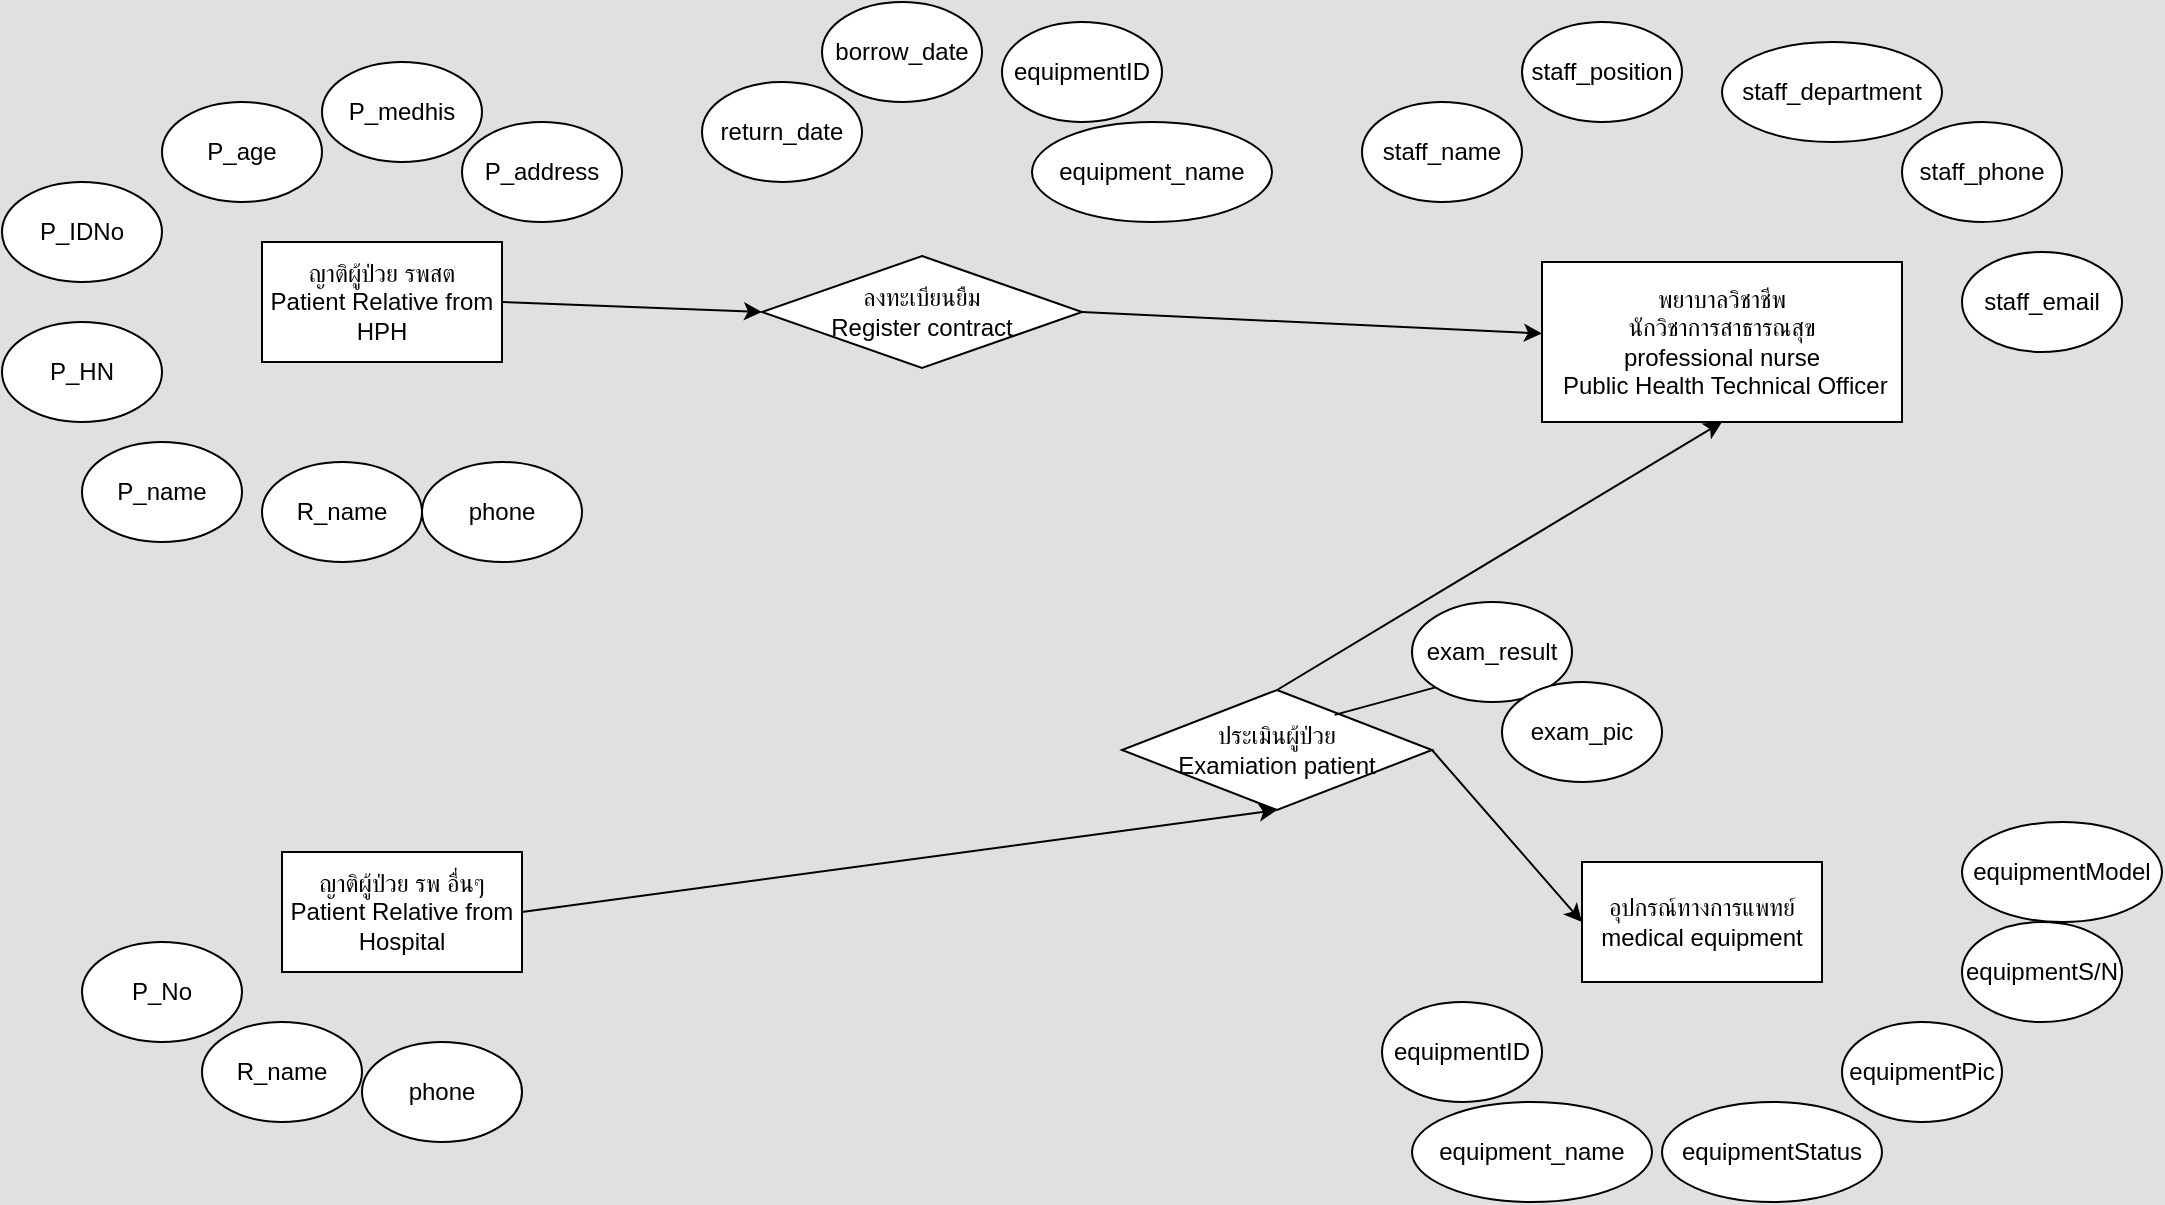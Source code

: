 <mxfile version="24.3.1" type="device">
  <diagram name="Page-1" id="AXQzxZPeRJ-sjg1GJKHG">
    <mxGraphModel dx="1500" dy="757" grid="1" gridSize="10" guides="1" tooltips="1" connect="1" arrows="1" fold="1" page="1" pageScale="1" pageWidth="1169" pageHeight="827" background="#E0E0E0" math="0" shadow="0">
      <root>
        <mxCell id="0" />
        <mxCell id="1" parent="0" />
        <mxCell id="S1GzVRRmtlZRb4Uh5KsV-60" style="rounded=0;orthogonalLoop=1;jettySize=auto;html=1;exitX=1;exitY=0.5;exitDx=0;exitDy=0;entryX=0;entryY=0.5;entryDx=0;entryDy=0;" edge="1" parent="1" source="S1GzVRRmtlZRb4Uh5KsV-1" target="S1GzVRRmtlZRb4Uh5KsV-10">
          <mxGeometry relative="1" as="geometry" />
        </mxCell>
        <mxCell id="S1GzVRRmtlZRb4Uh5KsV-1" value="ญาติผู้ป่วย รพสต&lt;br&gt;Patient Relative from HPH" style="rounded=0;whiteSpace=wrap;html=1;" vertex="1" parent="1">
          <mxGeometry x="200" y="240" width="120" height="60" as="geometry" />
        </mxCell>
        <mxCell id="S1GzVRRmtlZRb4Uh5KsV-2" value="พยาบาลวิชาชีพ&lt;br&gt;นักวิชาการสาธารณสุข&lt;br&gt;professional nurse&lt;br&gt;&amp;nbsp;Public Health Technical Officer" style="rounded=0;whiteSpace=wrap;html=1;" vertex="1" parent="1">
          <mxGeometry x="840" y="250" width="180" height="80" as="geometry" />
        </mxCell>
        <mxCell id="S1GzVRRmtlZRb4Uh5KsV-55" style="rounded=0;orthogonalLoop=1;jettySize=auto;html=1;exitX=1;exitY=0.5;exitDx=0;exitDy=0;entryX=0.5;entryY=1;entryDx=0;entryDy=0;" edge="1" parent="1" source="S1GzVRRmtlZRb4Uh5KsV-3" target="S1GzVRRmtlZRb4Uh5KsV-52">
          <mxGeometry relative="1" as="geometry" />
        </mxCell>
        <mxCell id="S1GzVRRmtlZRb4Uh5KsV-3" value="ญาติผู้ป่วย รพ อื่นๆ&lt;br&gt;Patient Relative from&lt;br&gt;Hospital" style="rounded=0;whiteSpace=wrap;html=1;" vertex="1" parent="1">
          <mxGeometry x="210" y="545" width="120" height="60" as="geometry" />
        </mxCell>
        <mxCell id="S1GzVRRmtlZRb4Uh5KsV-6" value="อุปกรณ์ทางการแพทย์&lt;div&gt;medical equipment&lt;/div&gt;" style="rounded=0;whiteSpace=wrap;html=1;" vertex="1" parent="1">
          <mxGeometry x="860" y="550" width="120" height="60" as="geometry" />
        </mxCell>
        <mxCell id="S1GzVRRmtlZRb4Uh5KsV-61" style="rounded=0;orthogonalLoop=1;jettySize=auto;html=1;exitX=1;exitY=0.5;exitDx=0;exitDy=0;" edge="1" parent="1" source="S1GzVRRmtlZRb4Uh5KsV-10" target="S1GzVRRmtlZRb4Uh5KsV-2">
          <mxGeometry relative="1" as="geometry" />
        </mxCell>
        <mxCell id="S1GzVRRmtlZRb4Uh5KsV-10" value="ลงทะเบียนยืม&lt;br&gt;Register contract" style="rhombus;whiteSpace=wrap;html=1;" vertex="1" parent="1">
          <mxGeometry x="450" y="247" width="160" height="56" as="geometry" />
        </mxCell>
        <mxCell id="S1GzVRRmtlZRb4Uh5KsV-13" value="P_name" style="ellipse;whiteSpace=wrap;html=1;" vertex="1" parent="1">
          <mxGeometry x="110" y="340" width="80" height="50" as="geometry" />
        </mxCell>
        <mxCell id="S1GzVRRmtlZRb4Uh5KsV-16" value="P_HN" style="ellipse;whiteSpace=wrap;html=1;" vertex="1" parent="1">
          <mxGeometry x="70" y="280" width="80" height="50" as="geometry" />
        </mxCell>
        <mxCell id="S1GzVRRmtlZRb4Uh5KsV-17" value="P_IDNo" style="ellipse;whiteSpace=wrap;html=1;" vertex="1" parent="1">
          <mxGeometry x="70" y="210" width="80" height="50" as="geometry" />
        </mxCell>
        <mxCell id="S1GzVRRmtlZRb4Uh5KsV-19" value="P_age" style="ellipse;whiteSpace=wrap;html=1;" vertex="1" parent="1">
          <mxGeometry x="150" y="170" width="80" height="50" as="geometry" />
        </mxCell>
        <mxCell id="S1GzVRRmtlZRb4Uh5KsV-20" value="P_address" style="ellipse;whiteSpace=wrap;html=1;" vertex="1" parent="1">
          <mxGeometry x="300" y="180" width="80" height="50" as="geometry" />
        </mxCell>
        <mxCell id="S1GzVRRmtlZRb4Uh5KsV-21" value="P_medhis" style="ellipse;whiteSpace=wrap;html=1;" vertex="1" parent="1">
          <mxGeometry x="230" y="150" width="80" height="50" as="geometry" />
        </mxCell>
        <mxCell id="S1GzVRRmtlZRb4Uh5KsV-23" value="borrow_date" style="ellipse;whiteSpace=wrap;html=1;" vertex="1" parent="1">
          <mxGeometry x="480" y="120" width="80" height="50" as="geometry" />
        </mxCell>
        <mxCell id="S1GzVRRmtlZRb4Uh5KsV-24" value="return_date" style="ellipse;whiteSpace=wrap;html=1;" vertex="1" parent="1">
          <mxGeometry x="420" y="160" width="80" height="50" as="geometry" />
        </mxCell>
        <mxCell id="S1GzVRRmtlZRb4Uh5KsV-26" value="staff_name" style="ellipse;whiteSpace=wrap;html=1;" vertex="1" parent="1">
          <mxGeometry x="750" y="170" width="80" height="50" as="geometry" />
        </mxCell>
        <mxCell id="S1GzVRRmtlZRb4Uh5KsV-27" value="staff_position" style="ellipse;whiteSpace=wrap;html=1;" vertex="1" parent="1">
          <mxGeometry x="830" y="130" width="80" height="50" as="geometry" />
        </mxCell>
        <mxCell id="S1GzVRRmtlZRb4Uh5KsV-28" value="staff_department" style="ellipse;whiteSpace=wrap;html=1;" vertex="1" parent="1">
          <mxGeometry x="930" y="140" width="110" height="50" as="geometry" />
        </mxCell>
        <mxCell id="S1GzVRRmtlZRb4Uh5KsV-29" value="staff_phone" style="ellipse;whiteSpace=wrap;html=1;" vertex="1" parent="1">
          <mxGeometry x="1020" y="180" width="80" height="50" as="geometry" />
        </mxCell>
        <mxCell id="S1GzVRRmtlZRb4Uh5KsV-30" value="staff_email" style="ellipse;whiteSpace=wrap;html=1;" vertex="1" parent="1">
          <mxGeometry x="1050" y="245" width="80" height="50" as="geometry" />
        </mxCell>
        <mxCell id="S1GzVRRmtlZRb4Uh5KsV-31" value="equipmentID" style="ellipse;whiteSpace=wrap;html=1;" vertex="1" parent="1">
          <mxGeometry x="570" y="130" width="80" height="50" as="geometry" />
        </mxCell>
        <mxCell id="S1GzVRRmtlZRb4Uh5KsV-32" value="equipment_name" style="ellipse;whiteSpace=wrap;html=1;" vertex="1" parent="1">
          <mxGeometry x="585" y="180" width="120" height="50" as="geometry" />
        </mxCell>
        <mxCell id="S1GzVRRmtlZRb4Uh5KsV-34" value="equipmentID" style="ellipse;whiteSpace=wrap;html=1;" vertex="1" parent="1">
          <mxGeometry x="760" y="620" width="80" height="50" as="geometry" />
        </mxCell>
        <mxCell id="S1GzVRRmtlZRb4Uh5KsV-35" value="equipment_name" style="ellipse;whiteSpace=wrap;html=1;" vertex="1" parent="1">
          <mxGeometry x="775" y="670" width="120" height="50" as="geometry" />
        </mxCell>
        <mxCell id="S1GzVRRmtlZRb4Uh5KsV-36" value="equipmentStatus" style="ellipse;whiteSpace=wrap;html=1;" vertex="1" parent="1">
          <mxGeometry x="900" y="670" width="110" height="50" as="geometry" />
        </mxCell>
        <mxCell id="S1GzVRRmtlZRb4Uh5KsV-39" value="equipmentPic" style="ellipse;whiteSpace=wrap;html=1;" vertex="1" parent="1">
          <mxGeometry x="990" y="630" width="80" height="50" as="geometry" />
        </mxCell>
        <mxCell id="S1GzVRRmtlZRb4Uh5KsV-40" value="equipmentS/N" style="ellipse;whiteSpace=wrap;html=1;" vertex="1" parent="1">
          <mxGeometry x="1050" y="580" width="80" height="50" as="geometry" />
        </mxCell>
        <mxCell id="S1GzVRRmtlZRb4Uh5KsV-41" value="equipmentModel" style="ellipse;whiteSpace=wrap;html=1;" vertex="1" parent="1">
          <mxGeometry x="1050" y="530" width="100" height="50" as="geometry" />
        </mxCell>
        <mxCell id="S1GzVRRmtlZRb4Uh5KsV-46" value="P_No" style="ellipse;whiteSpace=wrap;html=1;" vertex="1" parent="1">
          <mxGeometry x="110" y="590" width="80" height="50" as="geometry" />
        </mxCell>
        <mxCell id="S1GzVRRmtlZRb4Uh5KsV-47" value="phone" style="ellipse;whiteSpace=wrap;html=1;" vertex="1" parent="1">
          <mxGeometry x="280" y="350" width="80" height="50" as="geometry" />
        </mxCell>
        <mxCell id="S1GzVRRmtlZRb4Uh5KsV-48" value="R_name" style="ellipse;whiteSpace=wrap;html=1;" vertex="1" parent="1">
          <mxGeometry x="200" y="350" width="80" height="50" as="geometry" />
        </mxCell>
        <mxCell id="S1GzVRRmtlZRb4Uh5KsV-50" value="R_name" style="ellipse;whiteSpace=wrap;html=1;" vertex="1" parent="1">
          <mxGeometry x="170" y="630" width="80" height="50" as="geometry" />
        </mxCell>
        <mxCell id="S1GzVRRmtlZRb4Uh5KsV-51" value="phone" style="ellipse;whiteSpace=wrap;html=1;" vertex="1" parent="1">
          <mxGeometry x="250" y="640" width="80" height="50" as="geometry" />
        </mxCell>
        <mxCell id="S1GzVRRmtlZRb4Uh5KsV-54" style="rounded=0;orthogonalLoop=1;jettySize=auto;html=1;exitX=0.5;exitY=0;exitDx=0;exitDy=0;entryX=0.5;entryY=1;entryDx=0;entryDy=0;" edge="1" parent="1" source="S1GzVRRmtlZRb4Uh5KsV-52" target="S1GzVRRmtlZRb4Uh5KsV-2">
          <mxGeometry relative="1" as="geometry" />
        </mxCell>
        <mxCell id="S1GzVRRmtlZRb4Uh5KsV-56" style="rounded=0;orthogonalLoop=1;jettySize=auto;html=1;exitX=1;exitY=0.5;exitDx=0;exitDy=0;entryX=0;entryY=0.5;entryDx=0;entryDy=0;" edge="1" parent="1" source="S1GzVRRmtlZRb4Uh5KsV-52" target="S1GzVRRmtlZRb4Uh5KsV-6">
          <mxGeometry relative="1" as="geometry" />
        </mxCell>
        <mxCell id="S1GzVRRmtlZRb4Uh5KsV-52" value="ประเมินผู้ป่วย&lt;br&gt;Examiation patient" style="rhombus;whiteSpace=wrap;html=1;" vertex="1" parent="1">
          <mxGeometry x="630" y="464" width="155" height="60" as="geometry" />
        </mxCell>
        <mxCell id="S1GzVRRmtlZRb4Uh5KsV-53" value="exam_result" style="ellipse;whiteSpace=wrap;html=1;" vertex="1" parent="1">
          <mxGeometry x="775" y="420" width="80" height="50" as="geometry" />
        </mxCell>
        <mxCell id="S1GzVRRmtlZRb4Uh5KsV-57" style="rounded=0;orthogonalLoop=1;jettySize=auto;html=1;exitX=0;exitY=1;exitDx=0;exitDy=0;entryX=0.686;entryY=0.207;entryDx=0;entryDy=0;entryPerimeter=0;endArrow=none;endFill=0;" edge="1" parent="1" source="S1GzVRRmtlZRb4Uh5KsV-53" target="S1GzVRRmtlZRb4Uh5KsV-52">
          <mxGeometry relative="1" as="geometry" />
        </mxCell>
        <mxCell id="S1GzVRRmtlZRb4Uh5KsV-59" value="exam_pic" style="ellipse;whiteSpace=wrap;html=1;" vertex="1" parent="1">
          <mxGeometry x="820" y="460" width="80" height="50" as="geometry" />
        </mxCell>
      </root>
    </mxGraphModel>
  </diagram>
</mxfile>
